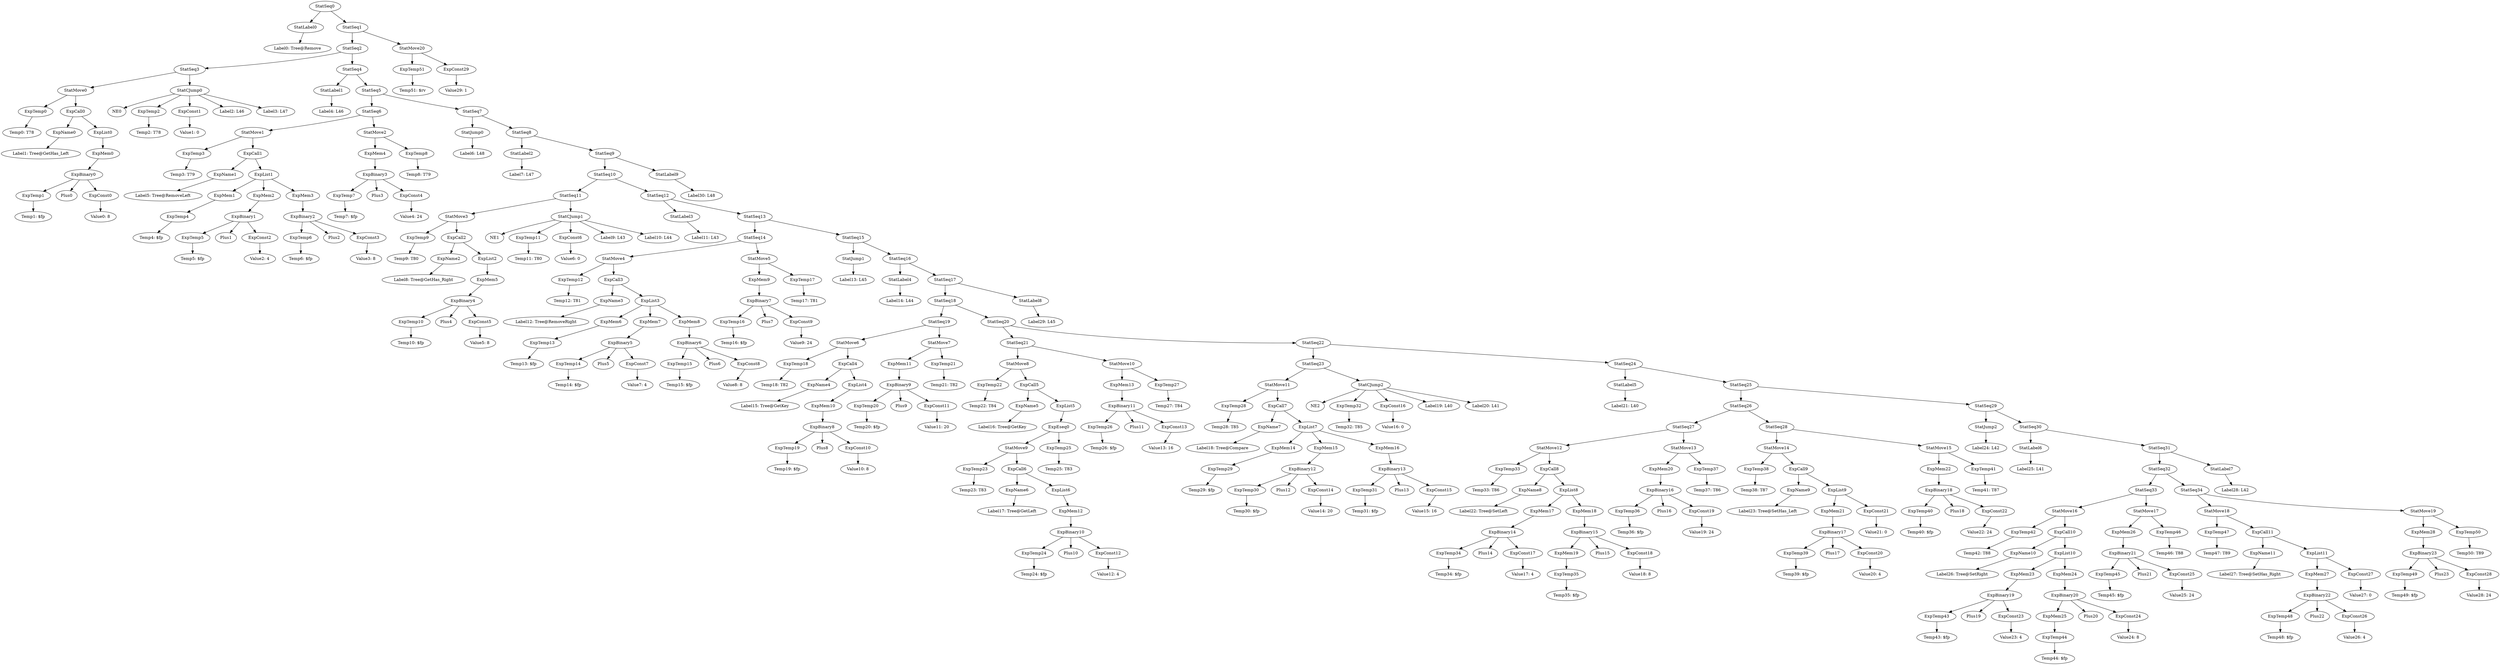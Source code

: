 digraph {
	ordering = out;
	ExpConst29 -> "Value29: 1";
	StatMove20 -> ExpTemp51;
	StatMove20 -> ExpConst29;
	StatLabel9 -> "Label30: L48";
	StatSeq9 -> StatSeq10;
	StatSeq9 -> StatLabel9;
	StatSeq17 -> StatSeq18;
	StatSeq17 -> StatLabel8;
	ExpTemp50 -> "Temp50: T89";
	StatSeq34 -> StatMove18;
	StatSeq34 -> StatMove19;
	ExpConst27 -> "Value27: 0";
	ExpList11 -> ExpMem27;
	ExpList11 -> ExpConst27;
	ExpMem27 -> ExpBinary22;
	ExpTemp48 -> "Temp48: $fp";
	ExpCall11 -> ExpName11;
	ExpCall11 -> ExpList11;
	ExpName11 -> "Label27: Tree@SetHas_Right";
	StatMove18 -> ExpTemp47;
	StatMove18 -> ExpCall11;
	StatMove17 -> ExpMem26;
	StatMove17 -> ExpTemp46;
	ExpConst25 -> "Value25: 24";
	ExpTemp45 -> "Temp45: $fp";
	ExpMem24 -> ExpBinary20;
	ExpMem25 -> ExpTemp44;
	ExpList10 -> ExpMem23;
	ExpList10 -> ExpMem24;
	ExpMem23 -> ExpBinary19;
	ExpBinary19 -> ExpTemp43;
	ExpBinary19 -> Plus19;
	ExpBinary19 -> ExpConst23;
	ExpTemp43 -> "Temp43: $fp";
	ExpMem26 -> ExpBinary21;
	ExpCall10 -> ExpName10;
	ExpCall10 -> ExpList10;
	ExpMem10 -> ExpBinary8;
	ExpTemp10 -> "Temp10: $fp";
	ExpCall6 -> ExpName6;
	ExpCall6 -> ExpList6;
	StatSeq16 -> StatLabel4;
	StatSeq16 -> StatSeq17;
	StatSeq7 -> StatJump0;
	StatSeq7 -> StatSeq8;
	StatJump1 -> "Label13: L45";
	StatSeq13 -> StatSeq14;
	StatSeq13 -> StatSeq15;
	ExpTemp23 -> "Temp23: T83";
	ExpTemp16 -> "Temp16: $fp";
	StatCJump2 -> NE2;
	StatCJump2 -> ExpTemp32;
	StatCJump2 -> ExpConst16;
	StatCJump2 -> "Label19: L40";
	StatCJump2 -> "Label20: L41";
	ExpBinary6 -> ExpTemp15;
	ExpBinary6 -> Plus6;
	ExpBinary6 -> ExpConst8;
	StatMove12 -> ExpTemp33;
	StatMove12 -> ExpCall8;
	ExpConst19 -> "Value19: 24";
	ExpList3 -> ExpMem6;
	ExpList3 -> ExpMem7;
	ExpList3 -> ExpMem8;
	ExpTemp13 -> "Temp13: $fp";
	ExpList7 -> ExpMem14;
	ExpList7 -> ExpMem15;
	ExpList7 -> ExpMem16;
	ExpConst10 -> "Value10: 8";
	ExpBinary1 -> ExpTemp5;
	ExpBinary1 -> Plus1;
	ExpBinary1 -> ExpConst2;
	StatMove5 -> ExpMem9;
	StatMove5 -> ExpTemp17;
	StatLabel2 -> "Label7: L47";
	ExpTemp32 -> "Temp32: T85";
	StatCJump1 -> NE1;
	StatCJump1 -> ExpTemp11;
	StatCJump1 -> ExpConst6;
	StatCJump1 -> "Label9: L43";
	StatCJump1 -> "Label10: L44";
	ExpCall3 -> ExpName3;
	ExpCall3 -> ExpList3;
	ExpList2 -> ExpMem5;
	ExpTemp22 -> "Temp22: T84";
	StatSeq0 -> StatLabel0;
	StatSeq0 -> StatSeq1;
	ExpTemp39 -> "Temp39: $fp";
	ExpConst23 -> "Value23: 4";
	ExpMem21 -> ExpBinary17;
	StatSeq20 -> StatSeq21;
	StatSeq20 -> StatSeq22;
	ExpBinary15 -> ExpMem19;
	ExpBinary15 -> Plus15;
	ExpBinary15 -> ExpConst18;
	StatSeq2 -> StatSeq3;
	StatSeq2 -> StatSeq4;
	ExpTemp15 -> "Temp15: $fp";
	StatSeq10 -> StatSeq11;
	StatSeq10 -> StatSeq12;
	StatMove13 -> ExpMem20;
	StatMove13 -> ExpTemp37;
	ExpName1 -> "Label5: Tree@RemoveLeft";
	StatMove1 -> ExpTemp3;
	StatMove1 -> ExpCall1;
	ExpConst28 -> "Value28: 24";
	ExpTemp18 -> "Temp18: T82";
	ExpBinary5 -> ExpTemp14;
	ExpBinary5 -> Plus5;
	ExpBinary5 -> ExpConst7;
	ExpBinary7 -> ExpTemp16;
	ExpBinary7 -> Plus7;
	ExpBinary7 -> ExpConst9;
	ExpBinary9 -> ExpTemp20;
	ExpBinary9 -> Plus9;
	ExpBinary9 -> ExpConst11;
	ExpTemp8 -> "Temp8: T79";
	ExpMem15 -> ExpBinary12;
	StatLabel4 -> "Label14: L44";
	StatSeq23 -> StatMove11;
	StatSeq23 -> StatCJump2;
	StatSeq5 -> StatSeq6;
	StatSeq5 -> StatSeq7;
	StatLabel1 -> "Label4: L46";
	ExpCall0 -> ExpName0;
	ExpCall0 -> ExpList0;
	ExpTemp12 -> "Temp12: T81";
	ExpTemp14 -> "Temp14: $fp";
	StatLabel6 -> "Label25: L41";
	StatSeq11 -> StatMove3;
	StatSeq11 -> StatCJump1;
	ExpMem2 -> ExpBinary1;
	ExpBinary22 -> ExpTemp48;
	ExpBinary22 -> Plus22;
	ExpBinary22 -> ExpConst26;
	ExpTemp33 -> "Temp33: T86";
	ExpConst1 -> "Value1: 0";
	ExpName3 -> "Label12: Tree@RemoveRight";
	ExpList6 -> ExpMem12;
	ExpTemp2 -> "Temp2: T78";
	StatJump0 -> "Label6: L48";
	ExpName7 -> "Label18: Tree@Compare";
	StatCJump0 -> NE0;
	StatCJump0 -> ExpTemp2;
	StatCJump0 -> ExpConst1;
	StatCJump0 -> "Label2: L46";
	StatCJump0 -> "Label3: L47";
	StatSeq33 -> StatMove16;
	StatSeq33 -> StatMove17;
	StatSeq15 -> StatJump1;
	StatSeq15 -> StatSeq16;
	StatMove15 -> ExpMem22;
	StatMove15 -> ExpTemp41;
	StatSeq3 -> StatMove0;
	StatSeq3 -> StatCJump0;
	ExpBinary14 -> ExpTemp34;
	ExpBinary14 -> Plus14;
	ExpBinary14 -> ExpConst17;
	StatMove0 -> ExpTemp0;
	StatMove0 -> ExpCall0;
	ExpBinary0 -> ExpTemp1;
	ExpBinary0 -> Plus0;
	ExpBinary0 -> ExpConst0;
	ExpName4 -> "Label15: Tree@GetKey";
	ExpBinary11 -> ExpTemp26;
	ExpBinary11 -> Plus11;
	ExpBinary11 -> ExpConst13;
	ExpMem8 -> ExpBinary6;
	StatSeq6 -> StatMove1;
	StatSeq6 -> StatMove2;
	StatSeq8 -> StatLabel2;
	StatSeq8 -> StatSeq9;
	ExpTemp11 -> "Temp11: T80";
	ExpEseq0 -> StatMove9;
	ExpEseq0 -> ExpTemp25;
	ExpTemp1 -> "Temp1: $fp";
	ExpBinary4 -> ExpTemp10;
	ExpBinary4 -> Plus4;
	ExpBinary4 -> ExpConst5;
	ExpList1 -> ExpMem1;
	ExpList1 -> ExpMem2;
	ExpList1 -> ExpMem3;
	ExpTemp35 -> "Temp35: $fp";
	ExpTemp5 -> "Temp5: $fp";
	ExpBinary17 -> ExpTemp39;
	ExpBinary17 -> Plus17;
	ExpBinary17 -> ExpConst20;
	ExpName2 -> "Label8: Tree@GetHas_Right";
	ExpConst0 -> "Value0: 8";
	ExpBinary21 -> ExpTemp45;
	ExpBinary21 -> Plus21;
	ExpBinary21 -> ExpConst25;
	ExpList9 -> ExpMem21;
	ExpList9 -> ExpConst21;
	ExpCall4 -> ExpName4;
	ExpCall4 -> ExpList4;
	ExpName0 -> "Label1: Tree@GetHas_Left";
	ExpConst8 -> "Value8: 8";
	ExpTemp20 -> "Temp20: $fp";
	StatSeq12 -> StatLabel3;
	StatSeq12 -> StatSeq13;
	ExpTemp4 -> "Temp4: $fp";
	StatLabel5 -> "Label21: L40";
	StatMove19 -> ExpMem28;
	StatMove19 -> ExpTemp50;
	ExpTemp0 -> "Temp0: T78";
	ExpMem9 -> ExpBinary7;
	ExpConst6 -> "Value6: 0";
	ExpMem1 -> ExpTemp4;
	ExpCall1 -> ExpName1;
	ExpCall1 -> ExpList1;
	ExpMem19 -> ExpTemp35;
	ExpBinary8 -> ExpTemp19;
	ExpBinary8 -> Plus8;
	ExpBinary8 -> ExpConst10;
	ExpConst5 -> "Value5: 8";
	StatSeq26 -> StatSeq27;
	StatSeq26 -> StatSeq28;
	ExpConst24 -> "Value24: 8";
	StatLabel0 -> "Label0: Tree@Remove";
	ExpTemp19 -> "Temp19: $fp";
	StatSeq1 -> StatSeq2;
	StatSeq1 -> StatMove20;
	StatSeq30 -> StatLabel6;
	StatSeq30 -> StatSeq31;
	ExpMem16 -> ExpBinary13;
	ExpBinary2 -> ExpTemp6;
	ExpBinary2 -> Plus2;
	ExpBinary2 -> ExpConst3;
	ExpTemp17 -> "Temp17: T81";
	ExpConst3 -> "Value3: 8";
	ExpMem3 -> ExpBinary2;
	ExpCall2 -> ExpName2;
	ExpCall2 -> ExpList2;
	ExpConst2 -> "Value2: 4";
	ExpConst4 -> "Value4: 24";
	ExpMem28 -> ExpBinary23;
	ExpName8 -> "Label22: Tree@SetLeft";
	StatMove2 -> ExpMem4;
	StatMove2 -> ExpTemp8;
	ExpBinary13 -> ExpTemp31;
	ExpBinary13 -> Plus13;
	ExpBinary13 -> ExpConst15;
	ExpList4 -> ExpMem10;
	ExpTemp27 -> "Temp27: T84";
	ExpTemp47 -> "Temp47: T89";
	ExpConst11 -> "Value11: 20";
	ExpMem11 -> ExpBinary9;
	ExpTemp44 -> "Temp44: $fp";
	StatMove11 -> ExpTemp28;
	StatMove11 -> ExpCall7;
	ExpTemp7 -> "Temp7: $fp";
	StatMove7 -> ExpMem11;
	StatMove7 -> ExpTemp21;
	ExpConst7 -> "Value7: 4";
	ExpTemp21 -> "Temp21: T82";
	StatLabel3 -> "Label11: L43";
	StatSeq18 -> StatSeq19;
	StatSeq18 -> StatSeq20;
	StatSeq32 -> StatSeq33;
	StatSeq32 -> StatSeq34;
	ExpBinary20 -> ExpMem25;
	ExpBinary20 -> Plus20;
	ExpBinary20 -> ExpConst24;
	ExpTemp28 -> "Temp28: T85";
	StatMove8 -> ExpTemp22;
	StatMove8 -> ExpCall5;
	ExpName5 -> "Label16: Tree@GetKey";
	StatMove6 -> ExpTemp18;
	StatMove6 -> ExpCall4;
	ExpBinary12 -> ExpTemp30;
	ExpBinary12 -> Plus12;
	ExpBinary12 -> ExpConst14;
	ExpConst26 -> "Value26: 4";
	ExpConst18 -> "Value18: 8";
	ExpCall5 -> ExpName5;
	ExpCall5 -> ExpList5;
	StatMove4 -> ExpTemp12;
	StatMove4 -> ExpCall3;
	StatMove9 -> ExpTemp23;
	StatMove9 -> ExpCall6;
	ExpBinary10 -> ExpTemp24;
	ExpBinary10 -> Plus10;
	ExpBinary10 -> ExpConst12;
	ExpConst12 -> "Value12: 4";
	ExpMem12 -> ExpBinary10;
	ExpBinary23 -> ExpTemp49;
	ExpBinary23 -> Plus23;
	ExpBinary23 -> ExpConst28;
	StatMove16 -> ExpTemp42;
	StatMove16 -> ExpCall10;
	ExpTemp25 -> "Temp25: T83";
	ExpName9 -> "Label23: Tree@SetHas_Left";
	ExpTemp31 -> "Temp31: $fp";
	ExpTemp24 -> "Temp24: $fp";
	ExpList5 -> ExpEseq0;
	StatSeq21 -> StatMove8;
	StatSeq21 -> StatMove10;
	ExpTemp26 -> "Temp26: $fp";
	ExpTemp41 -> "Temp41: T87";
	ExpTemp46 -> "Temp46: T88";
	ExpMem7 -> ExpBinary5;
	ExpConst13 -> "Value13: 16";
	StatSeq14 -> StatMove4;
	StatSeq14 -> StatMove5;
	ExpMem13 -> ExpBinary11;
	ExpMem4 -> ExpBinary3;
	StatMove10 -> ExpMem13;
	StatMove10 -> ExpTemp27;
	ExpName10 -> "Label26: Tree@SetRight";
	ExpCall7 -> ExpName7;
	ExpCall7 -> ExpList7;
	StatMove14 -> ExpTemp38;
	StatMove14 -> ExpCall9;
	ExpTemp29 -> "Temp29: $fp";
	StatSeq31 -> StatSeq32;
	StatSeq31 -> StatLabel7;
	ExpMem14 -> ExpTemp29;
	ExpTemp30 -> "Temp30: $fp";
	ExpConst9 -> "Value9: 24";
	ExpConst14 -> "Value14: 20";
	ExpConst15 -> "Value15: 16";
	ExpCall8 -> ExpName8;
	ExpCall8 -> ExpList8;
	ExpMem6 -> ExpTemp13;
	ExpConst16 -> "Value16: 0";
	StatSeq19 -> StatMove6;
	StatSeq19 -> StatMove7;
	StatSeq22 -> StatSeq23;
	StatSeq22 -> StatSeq24;
	StatSeq24 -> StatLabel5;
	StatSeq24 -> StatSeq25;
	StatLabel7 -> "Label28: L42";
	ExpTemp34 -> "Temp34: $fp";
	ExpConst17 -> "Value17: 4";
	ExpMem17 -> ExpBinary14;
	ExpList8 -> ExpMem17;
	ExpList8 -> ExpMem18;
	ExpMem18 -> ExpBinary15;
	ExpTemp9 -> "Temp9: T80";
	StatSeq27 -> StatMove12;
	StatSeq27 -> StatMove13;
	StatSeq4 -> StatLabel1;
	StatSeq4 -> StatSeq5;
	ExpMem0 -> ExpBinary0;
	ExpTemp36 -> "Temp36: $fp";
	ExpBinary16 -> ExpTemp36;
	ExpBinary16 -> Plus16;
	ExpBinary16 -> ExpConst19;
	ExpMem20 -> ExpBinary16;
	ExpTemp37 -> "Temp37: T86";
	ExpName6 -> "Label17: Tree@GetLeft";
	ExpTemp38 -> "Temp38: T87";
	ExpCall9 -> ExpName9;
	ExpCall9 -> ExpList9;
	ExpTemp49 -> "Temp49: $fp";
	ExpConst21 -> "Value21: 0";
	StatSeq28 -> StatMove14;
	StatSeq28 -> StatMove15;
	ExpBinary3 -> ExpTemp7;
	ExpBinary3 -> Plus3;
	ExpBinary3 -> ExpConst4;
	ExpTemp40 -> "Temp40: $fp";
	ExpList0 -> ExpMem0;
	ExpConst22 -> "Value22: 24";
	StatLabel8 -> "Label29: L45";
	ExpTemp3 -> "Temp3: T79";
	ExpTemp6 -> "Temp6: $fp";
	ExpBinary18 -> ExpTemp40;
	ExpBinary18 -> Plus18;
	ExpBinary18 -> ExpConst22;
	ExpMem5 -> ExpBinary4;
	ExpMem22 -> ExpBinary18;
	StatMove3 -> ExpTemp9;
	StatMove3 -> ExpCall2;
	StatSeq25 -> StatSeq26;
	StatSeq25 -> StatSeq29;
	ExpTemp51 -> "Temp51: $rv";
	StatJump2 -> "Label24: L42";
	ExpConst20 -> "Value20: 4";
	StatSeq29 -> StatJump2;
	StatSeq29 -> StatSeq30;
	ExpTemp42 -> "Temp42: T88";
}

